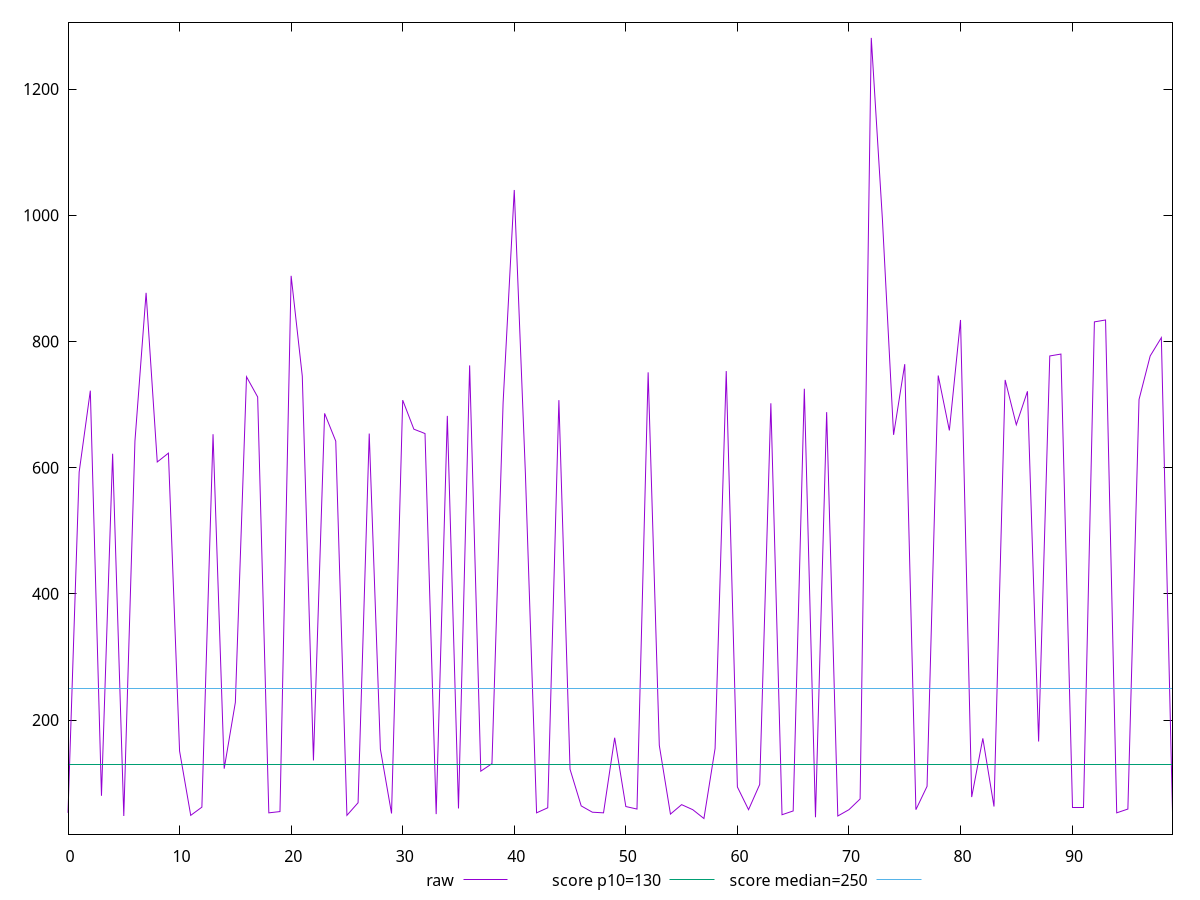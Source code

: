 reset

$raw <<EOF
0 53
1 593
2 722
3 80
4 622
5 48
6 642
7 877
8 609
9 623
10 151
11 49
12 62
13 653
14 123
15 228
16 744
17 712
18 53
19 55
20 904
21 745
22 136
23 686
24 641.9999999999991
25 49
26 69
27 653.9999999999982
28 154
29 52
30 707
31 661
32 654
33 51
34 682
35 60
36 762
37 119
38 131
39 703
40 1040
41 590
42 53
43 61
44 707
45 122
46 64
47 54
48 53
49 172
50 63
51 59
52 751
53 159.99999999999977
54 51
55 66
56 58
57 44
58 155
59 753
60 94
61 58
62 98
63 702
64 50
65 56
66 725
67 46
68 688
69 48
70 58
71 75
72 1281
73 993
74 652
75 764
76 58
77 95
78 746
79 659
80 834
81 78
82 171
83 63
84 739
85 668
86 721
87 166
88 777
89 780
90 62
91 62
92 830.9999999999982
93 834
94 53
95 59
96 708
97 777
98 806
99 54
EOF

set key outside below
set xrange [0:99]
set yrange [19.259999999999998:1305.74]
set trange [19.259999999999998:1305.74]
set terminal svg size 640, 500 enhanced background rgb 'white'
set output "reports/report_00028_2021-02-24T12-49-42.674Z/max-potential-fid/samples/card/raw/values.svg"

plot $raw title "raw" with line, \
     130 title "score p10=130", \
     250 title "score median=250"

reset
